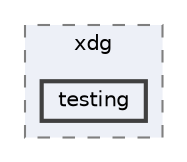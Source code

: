 digraph "/home/runner/work/xdg/xdg/include/xdg/testing"
{
 // LATEX_PDF_SIZE
  bgcolor="transparent";
  edge [fontname=Helvetica,fontsize=10,labelfontname=Helvetica,labelfontsize=10];
  node [fontname=Helvetica,fontsize=10,shape=box,height=0.2,width=0.4];
  compound=true
  subgraph clusterdir_a61f77a295c6c4f25093e70f8496116a {
    graph [ bgcolor="#edf0f7", pencolor="grey50", label="xdg", fontname=Helvetica,fontsize=10 style="filled,dashed", URL="dir_a61f77a295c6c4f25093e70f8496116a.html",tooltip=""]
  dir_47c3dfccc415b25782cdc631cd09b240 [label="testing", fillcolor="#edf0f7", color="grey25", style="filled,bold", URL="dir_47c3dfccc415b25782cdc631cd09b240.html",tooltip=""];
  }
}
